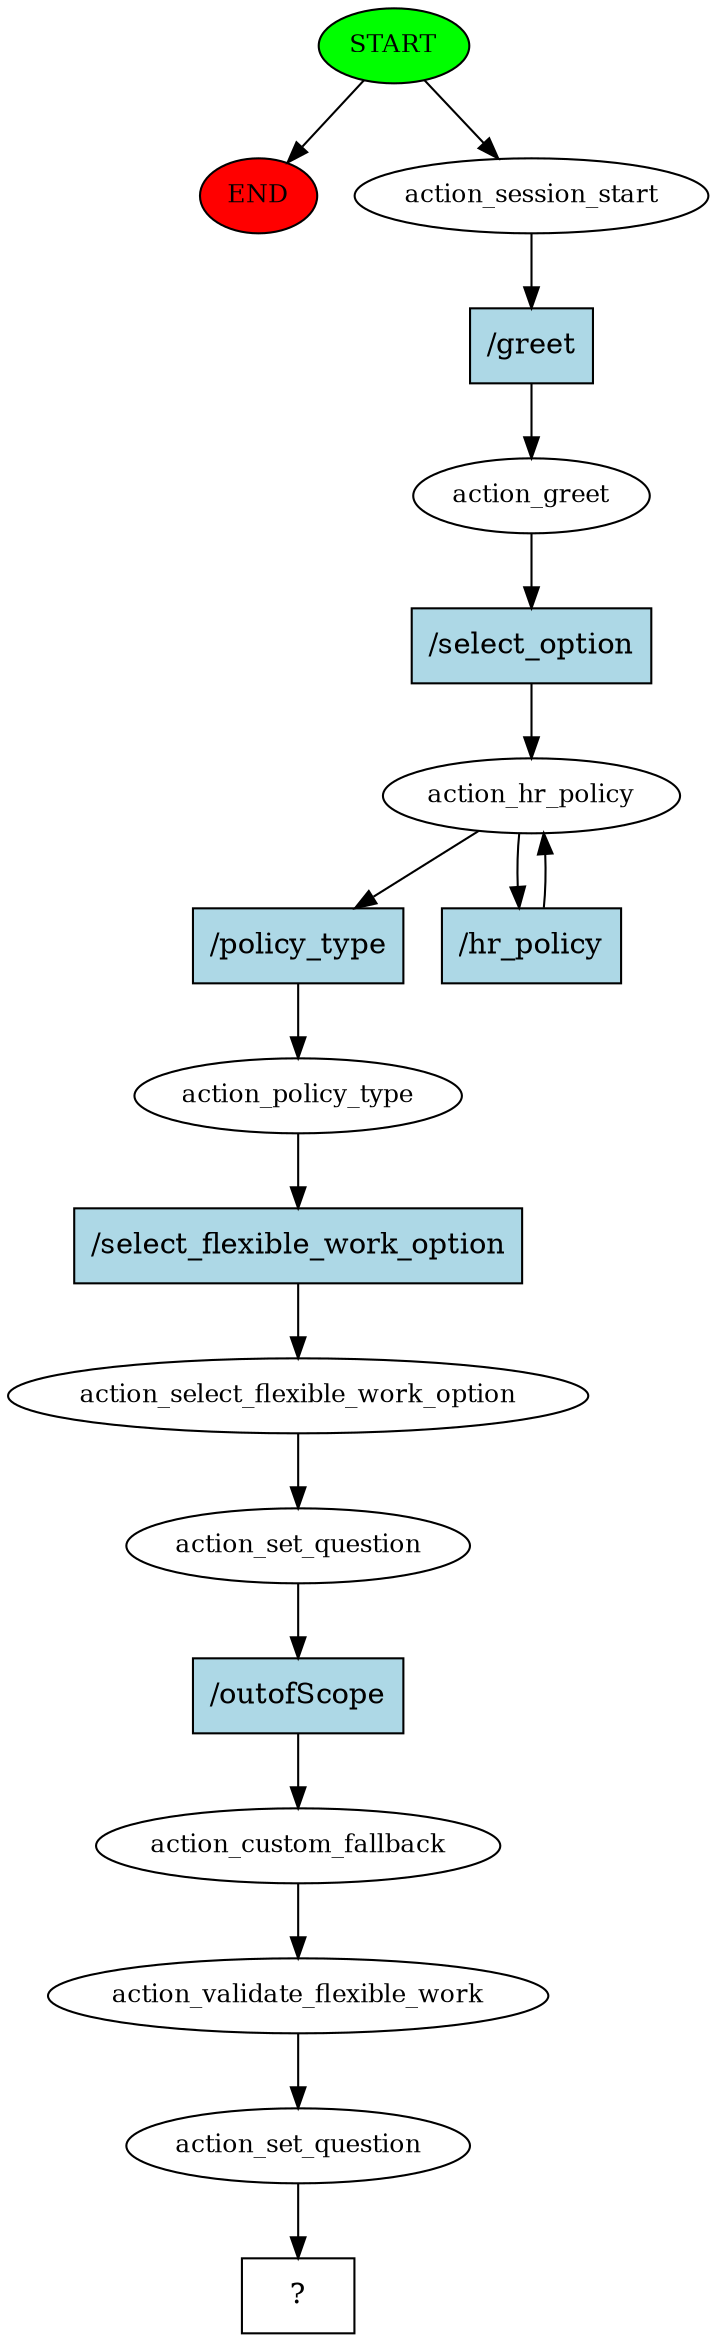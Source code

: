 digraph  {
0 [class="start active", fillcolor=green, fontsize=12, label=START, style=filled];
"-1" [class=end, fillcolor=red, fontsize=12, label=END, style=filled];
1 [class=active, fontsize=12, label=action_session_start];
2 [class=active, fontsize=12, label=action_greet];
3 [class=active, fontsize=12, label=action_hr_policy];
5 [class=active, fontsize=12, label=action_policy_type];
6 [class=active, fontsize=12, label=action_select_flexible_work_option];
7 [class=active, fontsize=12, label=action_set_question];
8 [class=active, fontsize=12, label=action_custom_fallback];
9 [class=active, fontsize=12, label=action_validate_flexible_work];
10 [class=active, fontsize=12, label=action_set_question];
11 [class="intent dashed active", label="  ?  ", shape=rect];
12 [class="intent active", fillcolor=lightblue, label="/greet", shape=rect, style=filled];
13 [class="intent active", fillcolor=lightblue, label="/select_option", shape=rect, style=filled];
14 [class="intent active", fillcolor=lightblue, label="/policy_type", shape=rect, style=filled];
15 [class="intent active", fillcolor=lightblue, label="/hr_policy", shape=rect, style=filled];
16 [class="intent active", fillcolor=lightblue, label="/select_flexible_work_option", shape=rect, style=filled];
17 [class="intent active", fillcolor=lightblue, label="/outofScope", shape=rect, style=filled];
0 -> "-1"  [class="", key=NONE, label=""];
0 -> 1  [class=active, key=NONE, label=""];
1 -> 12  [class=active, key=0];
2 -> 13  [class=active, key=0];
3 -> 14  [class=active, key=0];
3 -> 15  [class=active, key=0];
5 -> 16  [class=active, key=0];
6 -> 7  [class=active, key=NONE, label=""];
7 -> 17  [class=active, key=0];
8 -> 9  [class=active, key=NONE, label=""];
9 -> 10  [class=active, key=NONE, label=""];
10 -> 11  [class=active, key=NONE, label=""];
12 -> 2  [class=active, key=0];
13 -> 3  [class=active, key=0];
14 -> 5  [class=active, key=0];
15 -> 3  [class=active, key=0];
16 -> 6  [class=active, key=0];
17 -> 8  [class=active, key=0];
}
